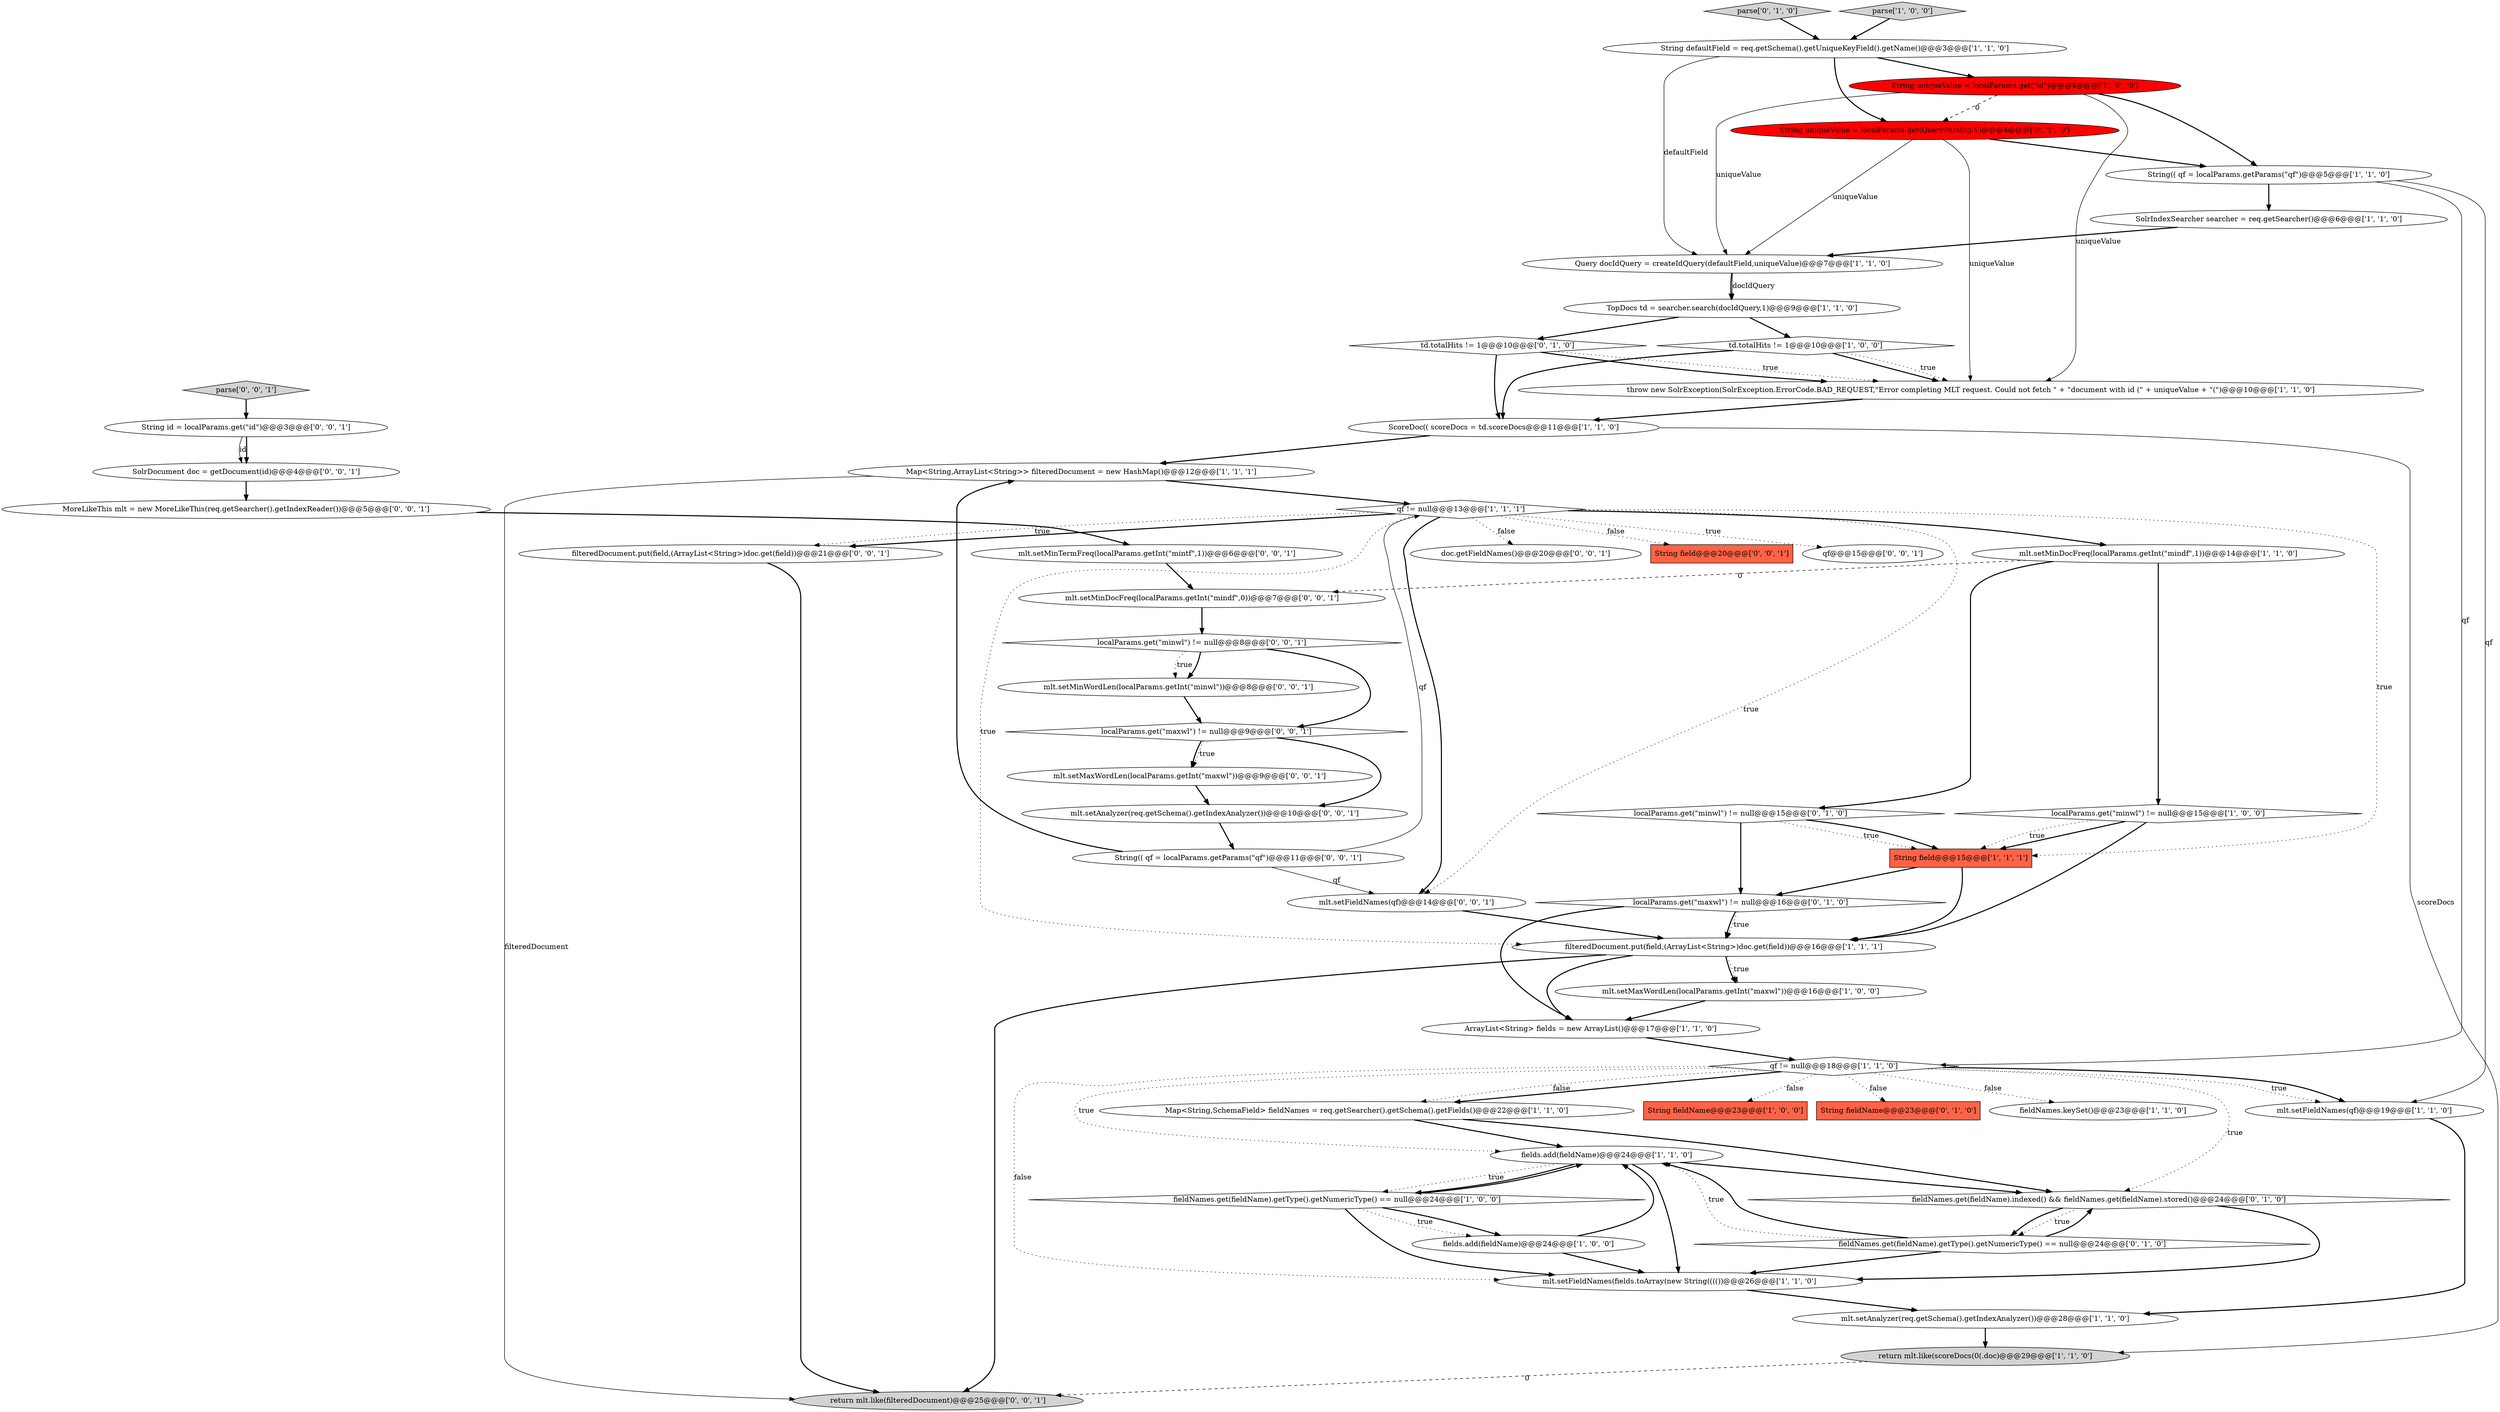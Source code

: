 digraph {
16 [style = filled, label = "throw new SolrException(SolrException.ErrorCode.BAD_REQUEST,\"Error completing MLT request. Could not fetch \" + \"document with id (\" + uniqueValue + \"(\")@@@10@@@['1', '1', '0']", fillcolor = white, shape = ellipse image = "AAA0AAABBB1BBB"];
11 [style = filled, label = "SolrIndexSearcher searcher = req.getSearcher()@@@6@@@['1', '1', '0']", fillcolor = white, shape = ellipse image = "AAA0AAABBB1BBB"];
47 [style = filled, label = "localParams.get(\"minwl\") != null@@@8@@@['0', '0', '1']", fillcolor = white, shape = diamond image = "AAA0AAABBB3BBB"];
10 [style = filled, label = "Map<String,SchemaField> fieldNames = req.getSearcher().getSchema().getFields()@@@22@@@['1', '1', '0']", fillcolor = white, shape = ellipse image = "AAA0AAABBB1BBB"];
49 [style = filled, label = "mlt.setMinWordLen(localParams.getInt(\"minwl\"))@@@8@@@['0', '0', '1']", fillcolor = white, shape = ellipse image = "AAA0AAABBB3BBB"];
9 [style = filled, label = "fieldNames.get(fieldName).getType().getNumericType() == null@@@24@@@['1', '0', '0']", fillcolor = white, shape = diamond image = "AAA0AAABBB1BBB"];
48 [style = filled, label = "String(( qf = localParams.getParams(\"qf\")@@@11@@@['0', '0', '1']", fillcolor = white, shape = ellipse image = "AAA0AAABBB3BBB"];
39 [style = filled, label = "parse['0', '0', '1']", fillcolor = lightgray, shape = diamond image = "AAA0AAABBB3BBB"];
17 [style = filled, label = "fields.add(fieldName)@@@24@@@['1', '0', '0']", fillcolor = white, shape = ellipse image = "AAA0AAABBB1BBB"];
2 [style = filled, label = "mlt.setMaxWordLen(localParams.getInt(\"maxwl\"))@@@16@@@['1', '0', '0']", fillcolor = white, shape = ellipse image = "AAA0AAABBB1BBB"];
3 [style = filled, label = "String(( qf = localParams.getParams(\"qf\")@@@5@@@['1', '1', '0']", fillcolor = white, shape = ellipse image = "AAA0AAABBB1BBB"];
5 [style = filled, label = "ArrayList<String> fields = new ArrayList()@@@17@@@['1', '1', '0']", fillcolor = white, shape = ellipse image = "AAA0AAABBB1BBB"];
50 [style = filled, label = "return mlt.like(filteredDocument)@@@25@@@['0', '0', '1']", fillcolor = lightgray, shape = ellipse image = "AAA0AAABBB3BBB"];
25 [style = filled, label = "mlt.setFieldNames(qf)@@@19@@@['1', '1', '0']", fillcolor = white, shape = ellipse image = "AAA0AAABBB1BBB"];
18 [style = filled, label = "qf != null@@@13@@@['1', '1', '1']", fillcolor = white, shape = diamond image = "AAA0AAABBB1BBB"];
44 [style = filled, label = "mlt.setFieldNames(qf)@@@14@@@['0', '0', '1']", fillcolor = white, shape = ellipse image = "AAA0AAABBB3BBB"];
26 [style = filled, label = "String defaultField = req.getSchema().getUniqueKeyField().getName()@@@3@@@['1', '1', '0']", fillcolor = white, shape = ellipse image = "AAA0AAABBB1BBB"];
30 [style = filled, label = "fieldNames.get(fieldName).getType().getNumericType() == null@@@24@@@['0', '1', '0']", fillcolor = white, shape = diamond image = "AAA0AAABBB2BBB"];
23 [style = filled, label = "fields.add(fieldName)@@@24@@@['1', '1', '0']", fillcolor = white, shape = ellipse image = "AAA0AAABBB1BBB"];
34 [style = filled, label = "fieldNames.get(fieldName).indexed() && fieldNames.get(fieldName).stored()@@@24@@@['0', '1', '0']", fillcolor = white, shape = diamond image = "AAA0AAABBB2BBB"];
37 [style = filled, label = "localParams.get(\"maxwl\") != null@@@9@@@['0', '0', '1']", fillcolor = white, shape = diamond image = "AAA0AAABBB3BBB"];
36 [style = filled, label = "parse['0', '1', '0']", fillcolor = lightgray, shape = diamond image = "AAA0AAABBB2BBB"];
22 [style = filled, label = "qf != null@@@18@@@['1', '1', '0']", fillcolor = white, shape = diamond image = "AAA0AAABBB1BBB"];
46 [style = filled, label = "SolrDocument doc = getDocument(id)@@@4@@@['0', '0', '1']", fillcolor = white, shape = ellipse image = "AAA0AAABBB3BBB"];
0 [style = filled, label = "String fieldName@@@23@@@['1', '0', '0']", fillcolor = tomato, shape = box image = "AAA0AAABBB1BBB"];
13 [style = filled, label = "filteredDocument.put(field,(ArrayList<String>)doc.get(field))@@@16@@@['1', '1', '1']", fillcolor = white, shape = ellipse image = "AAA0AAABBB1BBB"];
6 [style = filled, label = "td.totalHits != 1@@@10@@@['1', '0', '0']", fillcolor = white, shape = diamond image = "AAA0AAABBB1BBB"];
28 [style = filled, label = "return mlt.like(scoreDocs(0(.doc)@@@29@@@['1', '1', '0']", fillcolor = lightgray, shape = ellipse image = "AAA0AAABBB1BBB"];
33 [style = filled, label = "String fieldName@@@23@@@['0', '1', '0']", fillcolor = tomato, shape = box image = "AAA0AAABBB2BBB"];
41 [style = filled, label = "String id = localParams.get(\"id\")@@@3@@@['0', '0', '1']", fillcolor = white, shape = ellipse image = "AAA0AAABBB3BBB"];
1 [style = filled, label = "localParams.get(\"minwl\") != null@@@15@@@['1', '0', '0']", fillcolor = white, shape = diamond image = "AAA0AAABBB1BBB"];
7 [style = filled, label = "mlt.setMinDocFreq(localParams.getInt(\"mindf\",1))@@@14@@@['1', '1', '0']", fillcolor = white, shape = ellipse image = "AAA0AAABBB1BBB"];
32 [style = filled, label = "String uniqueValue = localParams.get(QueryParsing.V)@@@4@@@['0', '1', '0']", fillcolor = red, shape = ellipse image = "AAA1AAABBB2BBB"];
40 [style = filled, label = "MoreLikeThis mlt = new MoreLikeThis(req.getSearcher().getIndexReader())@@@5@@@['0', '0', '1']", fillcolor = white, shape = ellipse image = "AAA0AAABBB3BBB"];
53 [style = filled, label = "doc.getFieldNames()@@@20@@@['0', '0', '1']", fillcolor = white, shape = ellipse image = "AAA0AAABBB3BBB"];
8 [style = filled, label = "Map<String,ArrayList<String>> filteredDocument = new HashMap()@@@12@@@['1', '1', '1']", fillcolor = white, shape = ellipse image = "AAA0AAABBB1BBB"];
27 [style = filled, label = "mlt.setFieldNames(fields.toArray(new String(((())@@@26@@@['1', '1', '0']", fillcolor = white, shape = ellipse image = "AAA0AAABBB1BBB"];
43 [style = filled, label = "String field@@@20@@@['0', '0', '1']", fillcolor = tomato, shape = box image = "AAA0AAABBB3BBB"];
21 [style = filled, label = "ScoreDoc(( scoreDocs = td.scoreDocs@@@11@@@['1', '1', '0']", fillcolor = white, shape = ellipse image = "AAA0AAABBB1BBB"];
45 [style = filled, label = "mlt.setMinTermFreq(localParams.getInt(\"mintf\",1))@@@6@@@['0', '0', '1']", fillcolor = white, shape = ellipse image = "AAA0AAABBB3BBB"];
51 [style = filled, label = "mlt.setAnalyzer(req.getSchema().getIndexAnalyzer())@@@10@@@['0', '0', '1']", fillcolor = white, shape = ellipse image = "AAA0AAABBB3BBB"];
38 [style = filled, label = "qf@@@15@@@['0', '0', '1']", fillcolor = white, shape = ellipse image = "AAA0AAABBB3BBB"];
14 [style = filled, label = "fieldNames.keySet()@@@23@@@['1', '1', '0']", fillcolor = white, shape = ellipse image = "AAA0AAABBB1BBB"];
31 [style = filled, label = "localParams.get(\"minwl\") != null@@@15@@@['0', '1', '0']", fillcolor = white, shape = diamond image = "AAA0AAABBB2BBB"];
42 [style = filled, label = "mlt.setMaxWordLen(localParams.getInt(\"maxwl\"))@@@9@@@['0', '0', '1']", fillcolor = white, shape = ellipse image = "AAA0AAABBB3BBB"];
35 [style = filled, label = "td.totalHits != 1@@@10@@@['0', '1', '0']", fillcolor = white, shape = diamond image = "AAA0AAABBB2BBB"];
12 [style = filled, label = "TopDocs td = searcher.search(docIdQuery,1)@@@9@@@['1', '1', '0']", fillcolor = white, shape = ellipse image = "AAA0AAABBB1BBB"];
29 [style = filled, label = "localParams.get(\"maxwl\") != null@@@16@@@['0', '1', '0']", fillcolor = white, shape = diamond image = "AAA0AAABBB2BBB"];
52 [style = filled, label = "filteredDocument.put(field,(ArrayList<String>)doc.get(field))@@@21@@@['0', '0', '1']", fillcolor = white, shape = ellipse image = "AAA0AAABBB3BBB"];
19 [style = filled, label = "String field@@@15@@@['1', '1', '1']", fillcolor = tomato, shape = box image = "AAA0AAABBB1BBB"];
15 [style = filled, label = "parse['1', '0', '0']", fillcolor = lightgray, shape = diamond image = "AAA0AAABBB1BBB"];
4 [style = filled, label = "String uniqueValue = localParams.get(\"id\")@@@4@@@['1', '0', '0']", fillcolor = red, shape = ellipse image = "AAA1AAABBB1BBB"];
20 [style = filled, label = "Query docIdQuery = createIdQuery(defaultField,uniqueValue)@@@7@@@['1', '1', '0']", fillcolor = white, shape = ellipse image = "AAA0AAABBB1BBB"];
24 [style = filled, label = "mlt.setAnalyzer(req.getSchema().getIndexAnalyzer())@@@28@@@['1', '1', '0']", fillcolor = white, shape = ellipse image = "AAA0AAABBB1BBB"];
54 [style = filled, label = "mlt.setMinDocFreq(localParams.getInt(\"mindf\",0))@@@7@@@['0', '0', '1']", fillcolor = white, shape = ellipse image = "AAA0AAABBB3BBB"];
29->5 [style = bold, label=""];
21->8 [style = bold, label=""];
18->53 [style = dotted, label="false"];
47->37 [style = bold, label=""];
7->31 [style = bold, label=""];
18->38 [style = dotted, label="true"];
1->13 [style = bold, label=""];
48->18 [style = solid, label="qf"];
35->16 [style = dotted, label="true"];
47->49 [style = bold, label=""];
8->50 [style = solid, label="filteredDocument"];
48->44 [style = solid, label="qf"];
18->44 [style = bold, label=""];
51->48 [style = bold, label=""];
29->13 [style = dotted, label="true"];
17->27 [style = bold, label=""];
32->3 [style = bold, label=""];
18->13 [style = dotted, label="true"];
31->19 [style = dotted, label="true"];
24->28 [style = bold, label=""];
4->3 [style = bold, label=""];
22->25 [style = bold, label=""];
18->43 [style = dotted, label="false"];
7->1 [style = bold, label=""];
26->32 [style = bold, label=""];
22->23 [style = dotted, label="true"];
4->20 [style = solid, label="uniqueValue"];
41->46 [style = solid, label="id"];
8->18 [style = bold, label=""];
30->27 [style = bold, label=""];
3->11 [style = bold, label=""];
22->0 [style = dotted, label="false"];
22->27 [style = dotted, label="false"];
31->29 [style = bold, label=""];
9->17 [style = bold, label=""];
30->34 [style = bold, label=""];
12->35 [style = bold, label=""];
7->54 [style = dashed, label="0"];
26->4 [style = bold, label=""];
35->21 [style = bold, label=""];
23->9 [style = dotted, label="true"];
47->49 [style = dotted, label="true"];
25->24 [style = bold, label=""];
19->13 [style = bold, label=""];
10->34 [style = bold, label=""];
4->16 [style = solid, label="uniqueValue"];
30->23 [style = dotted, label="true"];
13->5 [style = bold, label=""];
39->41 [style = bold, label=""];
41->46 [style = bold, label=""];
46->40 [style = bold, label=""];
18->7 [style = bold, label=""];
1->19 [style = bold, label=""];
5->22 [style = bold, label=""];
32->20 [style = solid, label="uniqueValue"];
22->14 [style = dotted, label="false"];
49->37 [style = bold, label=""];
18->44 [style = dotted, label="true"];
6->21 [style = bold, label=""];
19->29 [style = bold, label=""];
22->25 [style = dotted, label="true"];
18->19 [style = dotted, label="true"];
32->16 [style = solid, label="uniqueValue"];
1->19 [style = dotted, label="true"];
17->23 [style = bold, label=""];
42->51 [style = bold, label=""];
21->28 [style = solid, label="scoreDocs"];
13->50 [style = bold, label=""];
26->20 [style = solid, label="defaultField"];
9->27 [style = bold, label=""];
13->2 [style = dotted, label="true"];
3->22 [style = solid, label="qf"];
10->23 [style = bold, label=""];
22->10 [style = bold, label=""];
52->50 [style = bold, label=""];
27->24 [style = bold, label=""];
37->42 [style = dotted, label="true"];
18->52 [style = bold, label=""];
34->30 [style = dotted, label="true"];
31->19 [style = bold, label=""];
20->12 [style = solid, label="docIdQuery"];
37->42 [style = bold, label=""];
18->52 [style = dotted, label="true"];
22->33 [style = dotted, label="false"];
2->5 [style = bold, label=""];
13->2 [style = bold, label=""];
22->34 [style = dotted, label="true"];
11->20 [style = bold, label=""];
35->16 [style = bold, label=""];
23->27 [style = bold, label=""];
37->51 [style = bold, label=""];
9->17 [style = dotted, label="true"];
30->23 [style = bold, label=""];
36->26 [style = bold, label=""];
48->8 [style = bold, label=""];
12->6 [style = bold, label=""];
34->30 [style = bold, label=""];
15->26 [style = bold, label=""];
45->54 [style = bold, label=""];
4->32 [style = dashed, label="0"];
9->23 [style = bold, label=""];
54->47 [style = bold, label=""];
6->16 [style = bold, label=""];
16->21 [style = bold, label=""];
20->12 [style = bold, label=""];
23->34 [style = bold, label=""];
3->25 [style = solid, label="qf"];
44->13 [style = bold, label=""];
22->10 [style = dotted, label="false"];
40->45 [style = bold, label=""];
23->9 [style = bold, label=""];
28->50 [style = dashed, label="0"];
6->16 [style = dotted, label="true"];
34->27 [style = bold, label=""];
29->13 [style = bold, label=""];
}
